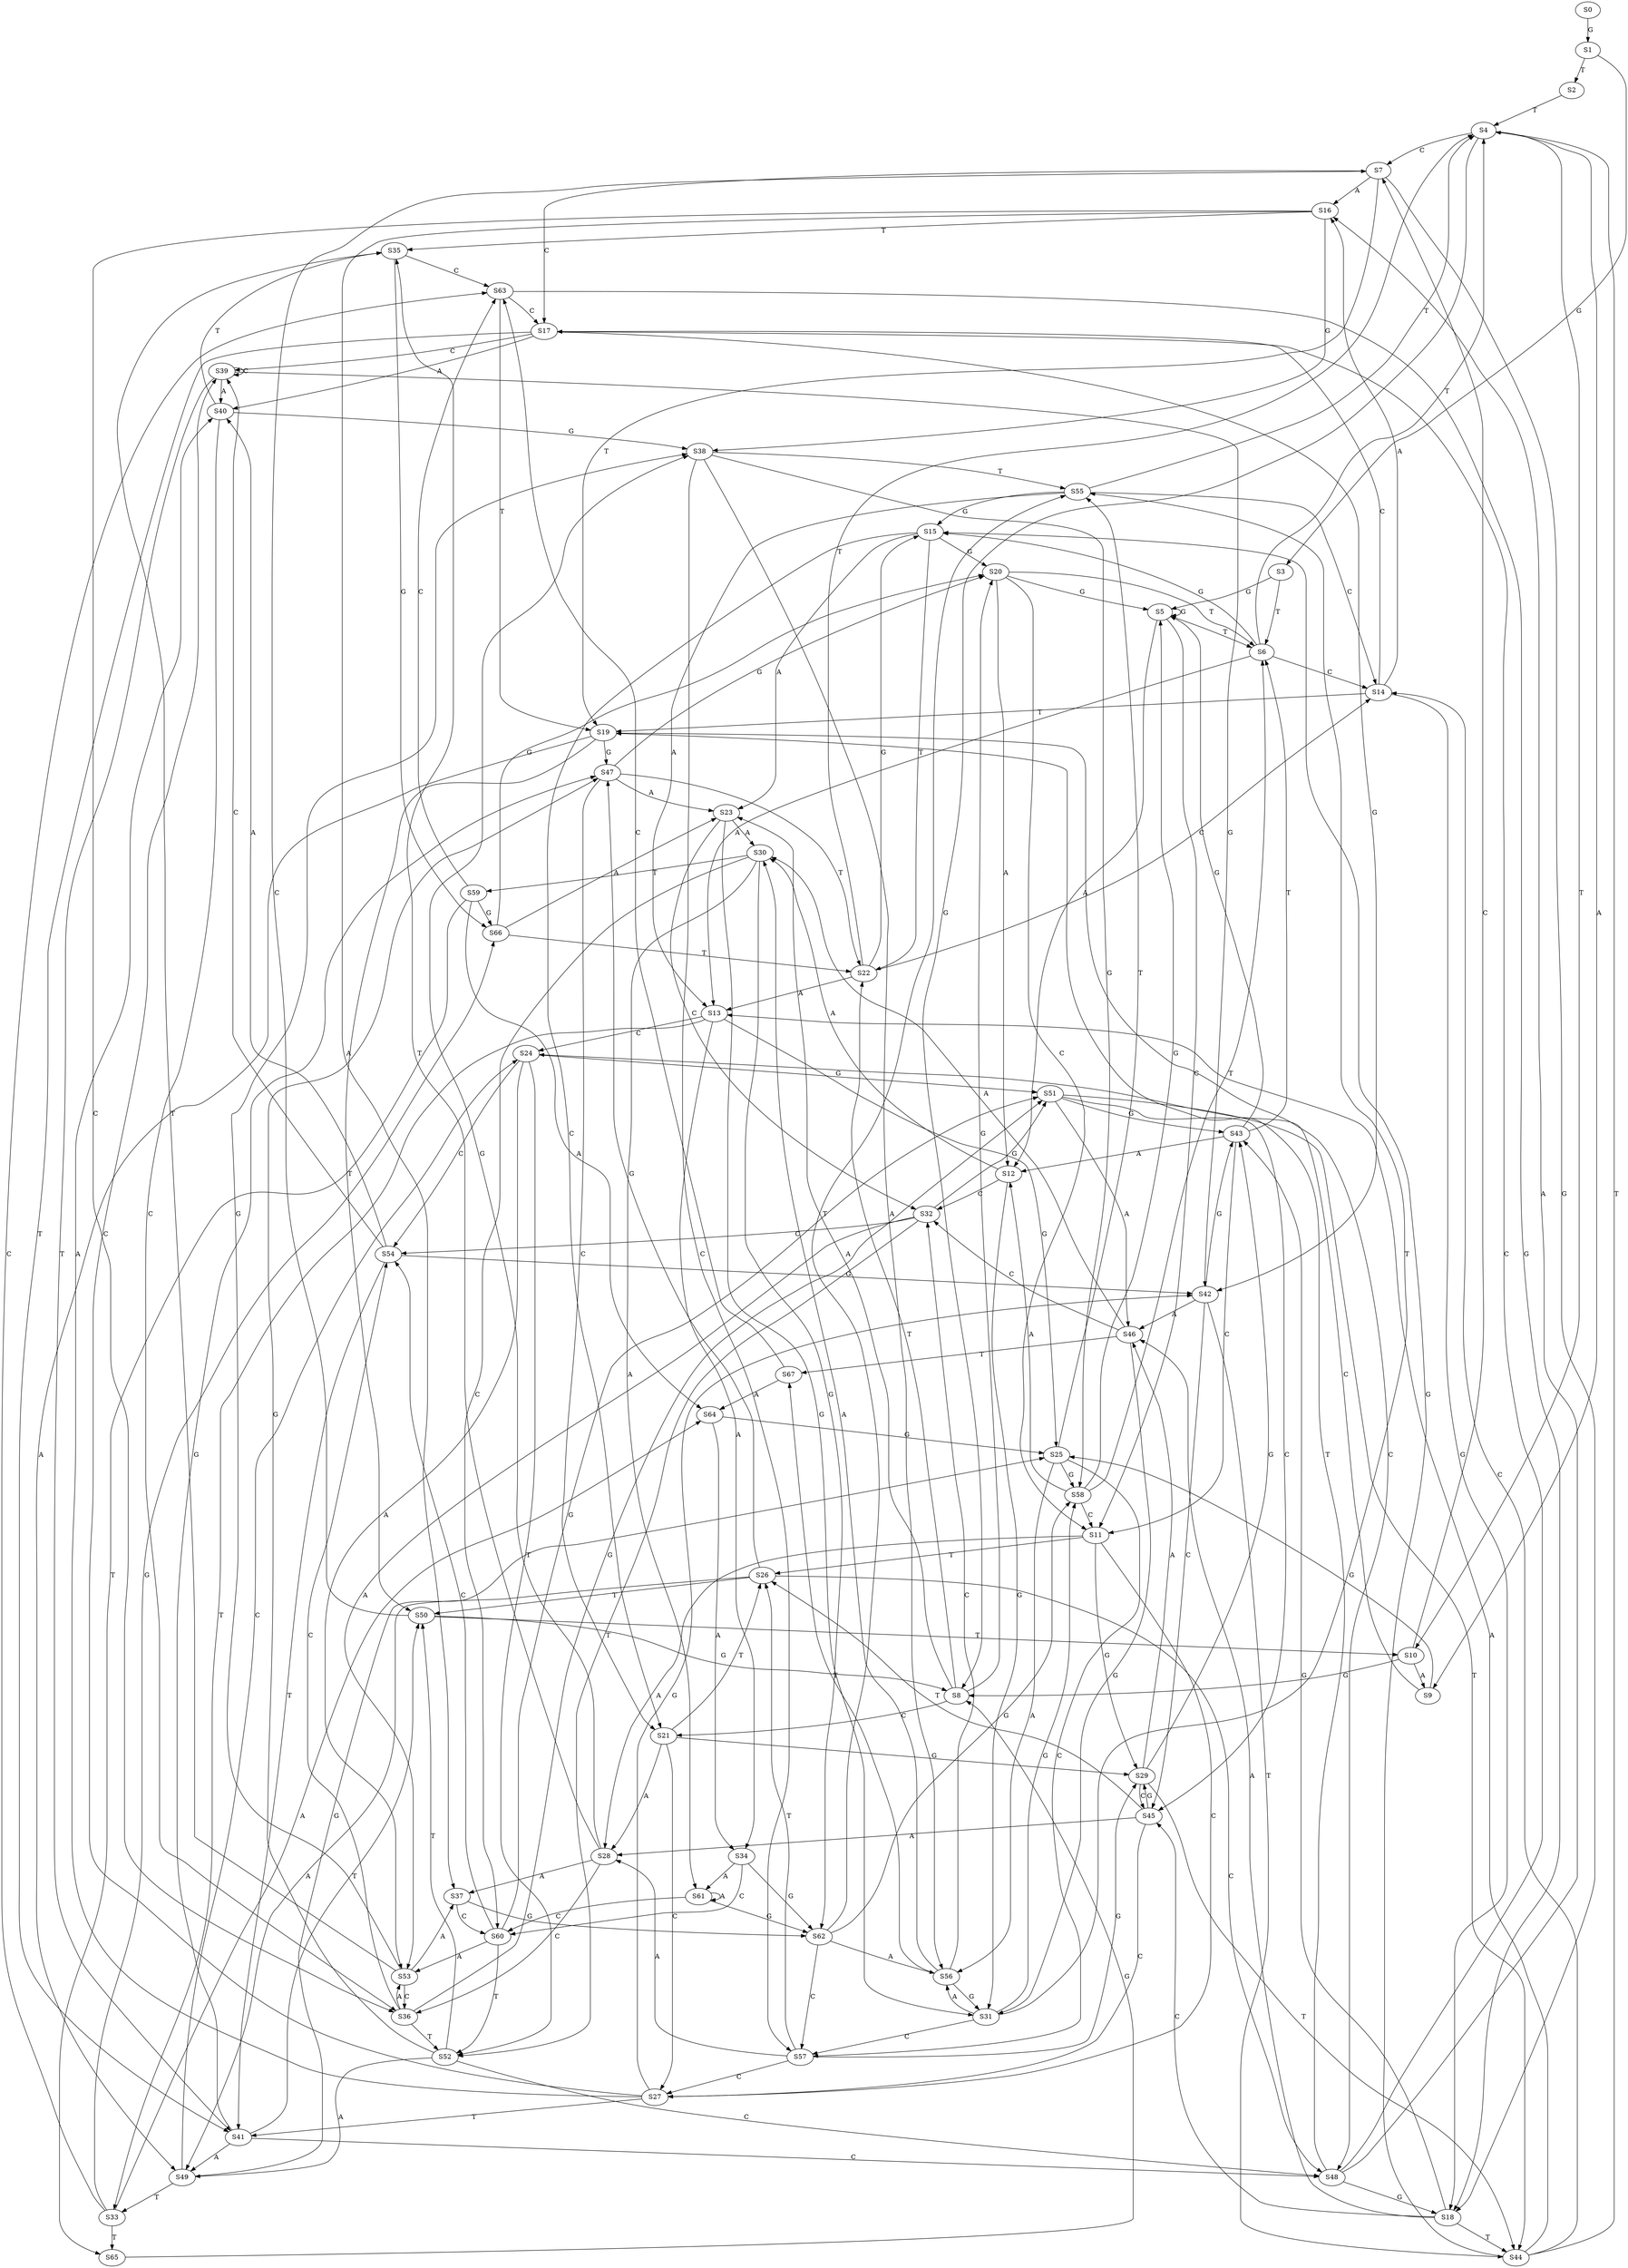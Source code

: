 strict digraph  {
	S0 -> S1 [ label = G ];
	S1 -> S2 [ label = T ];
	S1 -> S3 [ label = G ];
	S2 -> S4 [ label = T ];
	S3 -> S5 [ label = G ];
	S3 -> S6 [ label = T ];
	S4 -> S7 [ label = C ];
	S4 -> S8 [ label = G ];
	S4 -> S9 [ label = A ];
	S4 -> S10 [ label = T ];
	S5 -> S6 [ label = T ];
	S5 -> S11 [ label = C ];
	S5 -> S5 [ label = G ];
	S5 -> S12 [ label = A ];
	S6 -> S13 [ label = A ];
	S6 -> S14 [ label = C ];
	S6 -> S15 [ label = G ];
	S6 -> S4 [ label = T ];
	S7 -> S16 [ label = A ];
	S7 -> S17 [ label = C ];
	S7 -> S18 [ label = G ];
	S7 -> S19 [ label = T ];
	S8 -> S20 [ label = G ];
	S8 -> S21 [ label = C ];
	S8 -> S22 [ label = T ];
	S8 -> S23 [ label = A ];
	S9 -> S24 [ label = C ];
	S9 -> S25 [ label = G ];
	S10 -> S8 [ label = G ];
	S10 -> S7 [ label = C ];
	S10 -> S9 [ label = A ];
	S11 -> S26 [ label = T ];
	S11 -> S27 [ label = C ];
	S11 -> S28 [ label = A ];
	S11 -> S29 [ label = G ];
	S12 -> S30 [ label = A ];
	S12 -> S31 [ label = G ];
	S12 -> S32 [ label = C ];
	S13 -> S33 [ label = T ];
	S13 -> S25 [ label = G ];
	S13 -> S34 [ label = A ];
	S13 -> S24 [ label = C ];
	S14 -> S19 [ label = T ];
	S14 -> S18 [ label = G ];
	S14 -> S16 [ label = A ];
	S14 -> S17 [ label = C ];
	S15 -> S22 [ label = T ];
	S15 -> S20 [ label = G ];
	S15 -> S23 [ label = A ];
	S15 -> S21 [ label = C ];
	S16 -> S35 [ label = T ];
	S16 -> S36 [ label = C ];
	S16 -> S37 [ label = A ];
	S16 -> S38 [ label = G ];
	S17 -> S39 [ label = C ];
	S17 -> S40 [ label = A ];
	S17 -> S41 [ label = T ];
	S17 -> S42 [ label = G ];
	S18 -> S43 [ label = G ];
	S18 -> S44 [ label = T ];
	S18 -> S45 [ label = C ];
	S18 -> S46 [ label = A ];
	S19 -> S47 [ label = G ];
	S19 -> S48 [ label = C ];
	S19 -> S49 [ label = A ];
	S19 -> S50 [ label = T ];
	S20 -> S5 [ label = G ];
	S20 -> S11 [ label = C ];
	S20 -> S12 [ label = A ];
	S20 -> S6 [ label = T ];
	S21 -> S27 [ label = C ];
	S21 -> S29 [ label = G ];
	S21 -> S26 [ label = T ];
	S21 -> S28 [ label = A ];
	S22 -> S14 [ label = C ];
	S22 -> S4 [ label = T ];
	S22 -> S15 [ label = G ];
	S22 -> S13 [ label = A ];
	S23 -> S31 [ label = G ];
	S23 -> S32 [ label = C ];
	S23 -> S30 [ label = A ];
	S24 -> S51 [ label = G ];
	S24 -> S52 [ label = T ];
	S24 -> S53 [ label = A ];
	S24 -> S54 [ label = C ];
	S25 -> S55 [ label = T ];
	S25 -> S56 [ label = A ];
	S25 -> S57 [ label = C ];
	S25 -> S58 [ label = G ];
	S26 -> S49 [ label = A ];
	S26 -> S48 [ label = C ];
	S26 -> S50 [ label = T ];
	S26 -> S47 [ label = G ];
	S27 -> S42 [ label = G ];
	S27 -> S40 [ label = A ];
	S27 -> S41 [ label = T ];
	S27 -> S39 [ label = C ];
	S28 -> S38 [ label = G ];
	S28 -> S36 [ label = C ];
	S28 -> S37 [ label = A ];
	S28 -> S35 [ label = T ];
	S29 -> S43 [ label = G ];
	S29 -> S46 [ label = A ];
	S29 -> S44 [ label = T ];
	S29 -> S45 [ label = C ];
	S30 -> S59 [ label = T ];
	S30 -> S60 [ label = C ];
	S30 -> S61 [ label = A ];
	S30 -> S62 [ label = G ];
	S31 -> S55 [ label = T ];
	S31 -> S58 [ label = G ];
	S31 -> S56 [ label = A ];
	S31 -> S57 [ label = C ];
	S32 -> S52 [ label = T ];
	S32 -> S51 [ label = G ];
	S32 -> S54 [ label = C ];
	S32 -> S53 [ label = A ];
	S33 -> S63 [ label = C ];
	S33 -> S64 [ label = A ];
	S33 -> S65 [ label = T ];
	S33 -> S66 [ label = G ];
	S34 -> S62 [ label = G ];
	S34 -> S61 [ label = A ];
	S34 -> S60 [ label = C ];
	S35 -> S63 [ label = C ];
	S35 -> S66 [ label = G ];
	S36 -> S52 [ label = T ];
	S36 -> S51 [ label = G ];
	S36 -> S53 [ label = A ];
	S36 -> S54 [ label = C ];
	S37 -> S62 [ label = G ];
	S37 -> S60 [ label = C ];
	S38 -> S58 [ label = G ];
	S38 -> S55 [ label = T ];
	S38 -> S56 [ label = A ];
	S38 -> S57 [ label = C ];
	S39 -> S42 [ label = G ];
	S39 -> S39 [ label = C ];
	S39 -> S40 [ label = A ];
	S39 -> S41 [ label = T ];
	S40 -> S38 [ label = G ];
	S40 -> S35 [ label = T ];
	S40 -> S36 [ label = C ];
	S41 -> S47 [ label = G ];
	S41 -> S48 [ label = C ];
	S41 -> S50 [ label = T ];
	S41 -> S49 [ label = A ];
	S42 -> S46 [ label = A ];
	S42 -> S43 [ label = G ];
	S42 -> S44 [ label = T ];
	S42 -> S45 [ label = C ];
	S43 -> S12 [ label = A ];
	S43 -> S5 [ label = G ];
	S43 -> S11 [ label = C ];
	S43 -> S6 [ label = T ];
	S44 -> S14 [ label = C ];
	S44 -> S13 [ label = A ];
	S44 -> S15 [ label = G ];
	S44 -> S4 [ label = T ];
	S45 -> S29 [ label = G ];
	S45 -> S26 [ label = T ];
	S45 -> S27 [ label = C ];
	S45 -> S28 [ label = A ];
	S46 -> S30 [ label = A ];
	S46 -> S32 [ label = C ];
	S46 -> S31 [ label = G ];
	S46 -> S67 [ label = T ];
	S47 -> S23 [ label = A ];
	S47 -> S21 [ label = C ];
	S47 -> S20 [ label = G ];
	S47 -> S22 [ label = T ];
	S48 -> S19 [ label = T ];
	S48 -> S18 [ label = G ];
	S48 -> S17 [ label = C ];
	S48 -> S16 [ label = A ];
	S49 -> S25 [ label = G ];
	S49 -> S33 [ label = T ];
	S49 -> S24 [ label = C ];
	S50 -> S7 [ label = C ];
	S50 -> S10 [ label = T ];
	S50 -> S8 [ label = G ];
	S51 -> S43 [ label = G ];
	S51 -> S46 [ label = A ];
	S51 -> S44 [ label = T ];
	S51 -> S45 [ label = C ];
	S52 -> S49 [ label = A ];
	S52 -> S48 [ label = C ];
	S52 -> S50 [ label = T ];
	S52 -> S47 [ label = G ];
	S53 -> S38 [ label = G ];
	S53 -> S36 [ label = C ];
	S53 -> S37 [ label = A ];
	S53 -> S35 [ label = T ];
	S54 -> S39 [ label = C ];
	S54 -> S40 [ label = A ];
	S54 -> S41 [ label = T ];
	S54 -> S42 [ label = G ];
	S55 -> S13 [ label = A ];
	S55 -> S14 [ label = C ];
	S55 -> S15 [ label = G ];
	S55 -> S4 [ label = T ];
	S56 -> S30 [ label = A ];
	S56 -> S32 [ label = C ];
	S56 -> S67 [ label = T ];
	S56 -> S31 [ label = G ];
	S57 -> S27 [ label = C ];
	S57 -> S28 [ label = A ];
	S57 -> S29 [ label = G ];
	S57 -> S26 [ label = T ];
	S58 -> S12 [ label = A ];
	S58 -> S5 [ label = G ];
	S58 -> S6 [ label = T ];
	S58 -> S11 [ label = C ];
	S59 -> S64 [ label = A ];
	S59 -> S63 [ label = C ];
	S59 -> S66 [ label = G ];
	S59 -> S65 [ label = T ];
	S60 -> S53 [ label = A ];
	S60 -> S54 [ label = C ];
	S60 -> S51 [ label = G ];
	S60 -> S52 [ label = T ];
	S61 -> S62 [ label = G ];
	S61 -> S60 [ label = C ];
	S61 -> S61 [ label = A ];
	S62 -> S55 [ label = T ];
	S62 -> S56 [ label = A ];
	S62 -> S57 [ label = C ];
	S62 -> S58 [ label = G ];
	S63 -> S17 [ label = C ];
	S63 -> S18 [ label = G ];
	S63 -> S19 [ label = T ];
	S64 -> S25 [ label = G ];
	S64 -> S34 [ label = A ];
	S65 -> S8 [ label = G ];
	S66 -> S20 [ label = G ];
	S66 -> S23 [ label = A ];
	S66 -> S22 [ label = T ];
	S67 -> S64 [ label = A ];
	S67 -> S63 [ label = C ];
}

